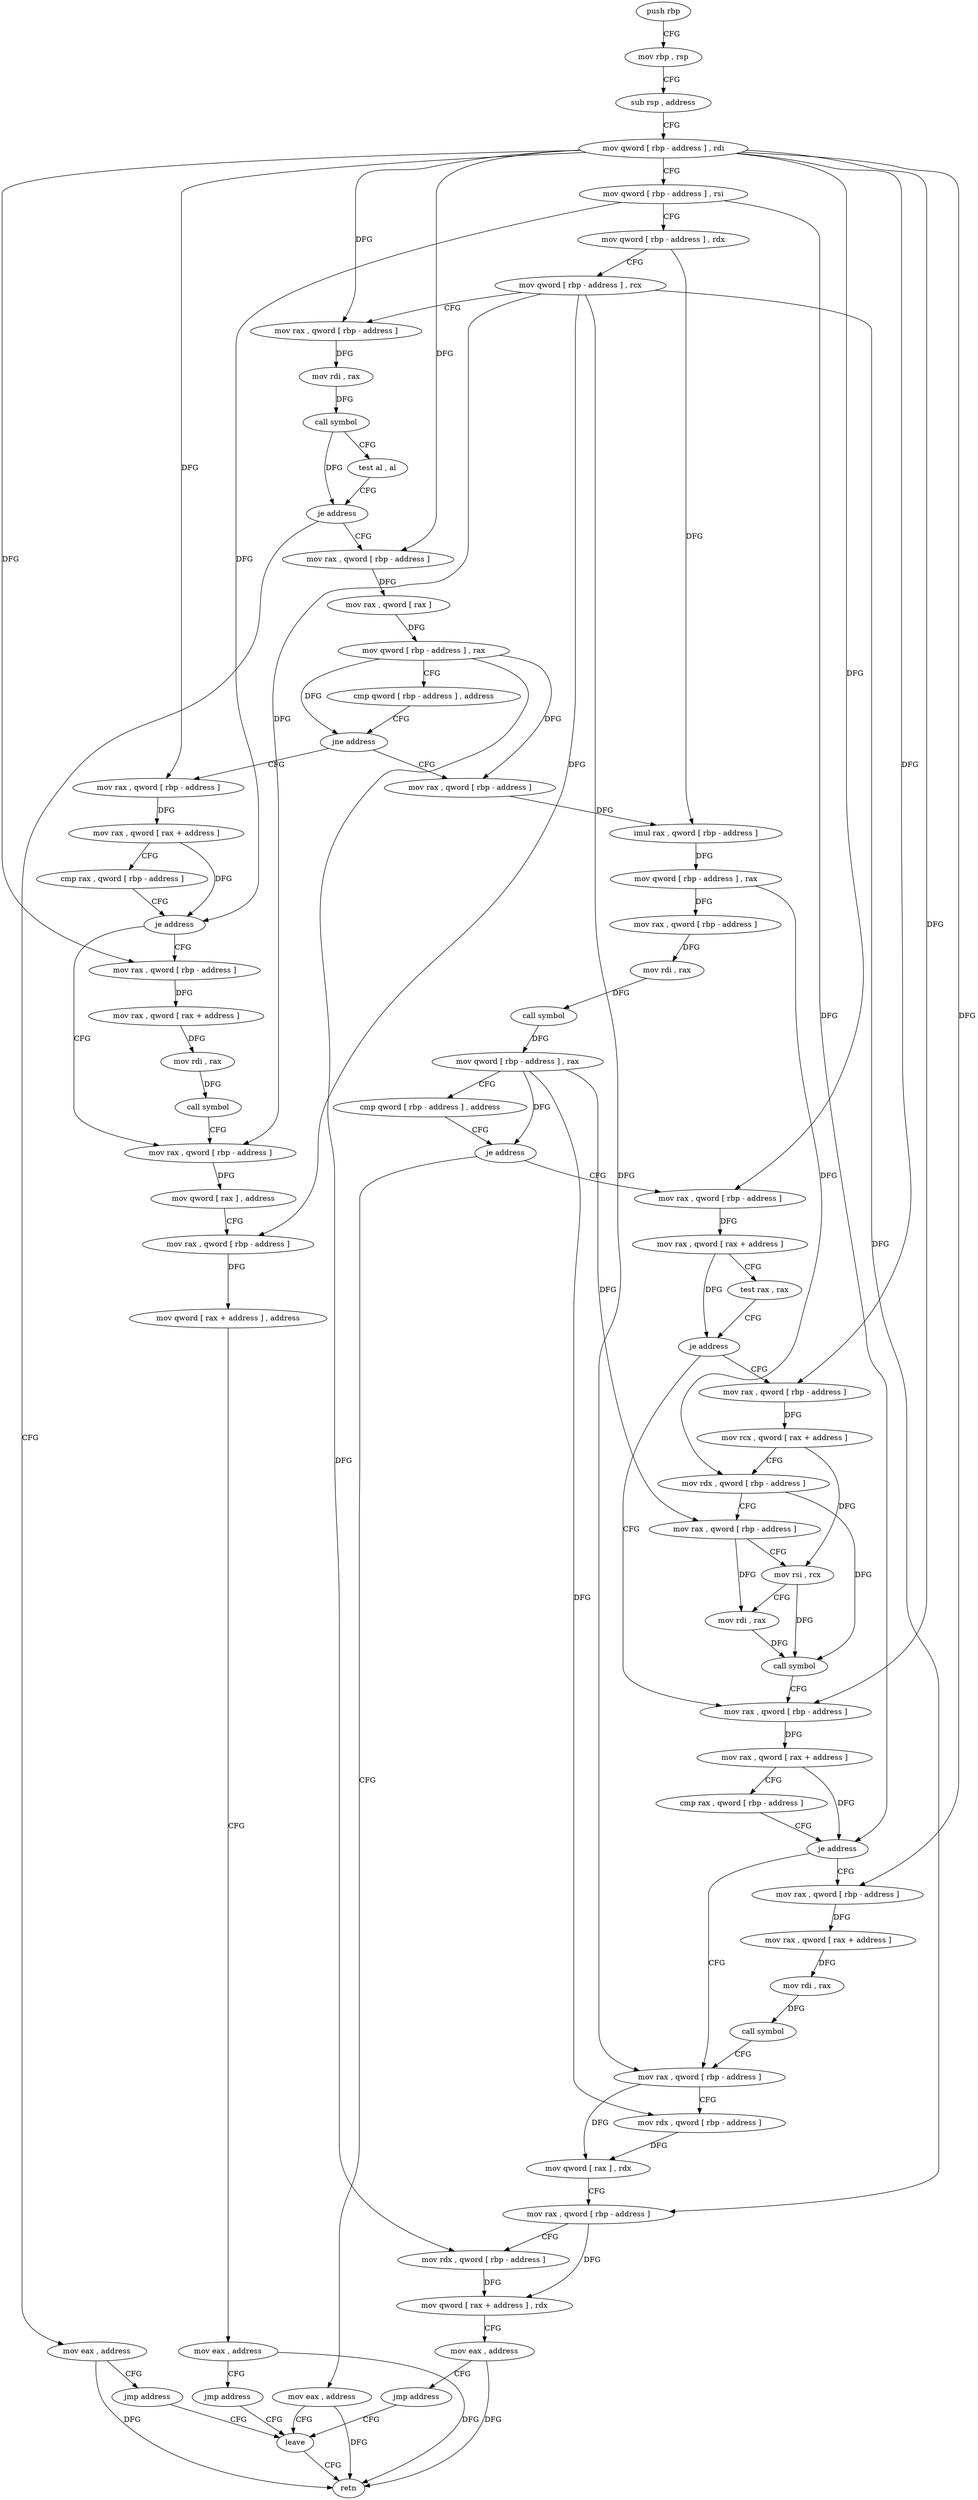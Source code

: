 digraph "func" {
"4493662" [label = "push rbp" ]
"4493663" [label = "mov rbp , rsp" ]
"4493666" [label = "sub rsp , address" ]
"4493670" [label = "mov qword [ rbp - address ] , rdi" ]
"4493674" [label = "mov qword [ rbp - address ] , rsi" ]
"4493678" [label = "mov qword [ rbp - address ] , rdx" ]
"4493682" [label = "mov qword [ rbp - address ] , rcx" ]
"4493686" [label = "mov rax , qword [ rbp - address ]" ]
"4493690" [label = "mov rdi , rax" ]
"4493693" [label = "call symbol" ]
"4493698" [label = "test al , al" ]
"4493700" [label = "je address" ]
"4493712" [label = "mov rax , qword [ rbp - address ]" ]
"4493702" [label = "mov eax , address" ]
"4493716" [label = "mov rax , qword [ rax ]" ]
"4493719" [label = "mov qword [ rbp - address ] , rax" ]
"4493723" [label = "cmp qword [ rbp - address ] , address" ]
"4493728" [label = "jne address" ]
"4493793" [label = "mov rax , qword [ rbp - address ]" ]
"4493730" [label = "mov rax , qword [ rbp - address ]" ]
"4493707" [label = "jmp address" ]
"4493934" [label = "leave" ]
"4493797" [label = "imul rax , qword [ rbp - address ]" ]
"4493802" [label = "mov qword [ rbp - address ] , rax" ]
"4493806" [label = "mov rax , qword [ rbp - address ]" ]
"4493810" [label = "mov rdi , rax" ]
"4493813" [label = "call symbol" ]
"4493818" [label = "mov qword [ rbp - address ] , rax" ]
"4493822" [label = "cmp qword [ rbp - address ] , address" ]
"4493827" [label = "je address" ]
"4493929" [label = "mov eax , address" ]
"4493829" [label = "mov rax , qword [ rbp - address ]" ]
"4493734" [label = "mov rax , qword [ rax + address ]" ]
"4493738" [label = "cmp rax , qword [ rbp - address ]" ]
"4493742" [label = "je address" ]
"4493760" [label = "mov rax , qword [ rbp - address ]" ]
"4493744" [label = "mov rax , qword [ rbp - address ]" ]
"4493935" [label = "retn" ]
"4493833" [label = "mov rax , qword [ rax + address ]" ]
"4493837" [label = "test rax , rax" ]
"4493840" [label = "je address" ]
"4493869" [label = "mov rax , qword [ rbp - address ]" ]
"4493842" [label = "mov rax , qword [ rbp - address ]" ]
"4493764" [label = "mov qword [ rax ] , address" ]
"4493771" [label = "mov rax , qword [ rbp - address ]" ]
"4493775" [label = "mov qword [ rax + address ] , address" ]
"4493783" [label = "mov eax , address" ]
"4493788" [label = "jmp address" ]
"4493748" [label = "mov rax , qword [ rax + address ]" ]
"4493752" [label = "mov rdi , rax" ]
"4493755" [label = "call symbol" ]
"4493873" [label = "mov rax , qword [ rax + address ]" ]
"4493877" [label = "cmp rax , qword [ rbp - address ]" ]
"4493881" [label = "je address" ]
"4493899" [label = "mov rax , qword [ rbp - address ]" ]
"4493883" [label = "mov rax , qword [ rbp - address ]" ]
"4493846" [label = "mov rcx , qword [ rax + address ]" ]
"4493850" [label = "mov rdx , qword [ rbp - address ]" ]
"4493854" [label = "mov rax , qword [ rbp - address ]" ]
"4493858" [label = "mov rsi , rcx" ]
"4493861" [label = "mov rdi , rax" ]
"4493864" [label = "call symbol" ]
"4493903" [label = "mov rdx , qword [ rbp - address ]" ]
"4493907" [label = "mov qword [ rax ] , rdx" ]
"4493910" [label = "mov rax , qword [ rbp - address ]" ]
"4493914" [label = "mov rdx , qword [ rbp - address ]" ]
"4493918" [label = "mov qword [ rax + address ] , rdx" ]
"4493922" [label = "mov eax , address" ]
"4493927" [label = "jmp address" ]
"4493887" [label = "mov rax , qword [ rax + address ]" ]
"4493891" [label = "mov rdi , rax" ]
"4493894" [label = "call symbol" ]
"4493662" -> "4493663" [ label = "CFG" ]
"4493663" -> "4493666" [ label = "CFG" ]
"4493666" -> "4493670" [ label = "CFG" ]
"4493670" -> "4493674" [ label = "CFG" ]
"4493670" -> "4493686" [ label = "DFG" ]
"4493670" -> "4493712" [ label = "DFG" ]
"4493670" -> "4493730" [ label = "DFG" ]
"4493670" -> "4493829" [ label = "DFG" ]
"4493670" -> "4493744" [ label = "DFG" ]
"4493670" -> "4493869" [ label = "DFG" ]
"4493670" -> "4493842" [ label = "DFG" ]
"4493670" -> "4493883" [ label = "DFG" ]
"4493674" -> "4493678" [ label = "CFG" ]
"4493674" -> "4493742" [ label = "DFG" ]
"4493674" -> "4493881" [ label = "DFG" ]
"4493678" -> "4493682" [ label = "CFG" ]
"4493678" -> "4493797" [ label = "DFG" ]
"4493682" -> "4493686" [ label = "CFG" ]
"4493682" -> "4493760" [ label = "DFG" ]
"4493682" -> "4493771" [ label = "DFG" ]
"4493682" -> "4493899" [ label = "DFG" ]
"4493682" -> "4493910" [ label = "DFG" ]
"4493686" -> "4493690" [ label = "DFG" ]
"4493690" -> "4493693" [ label = "DFG" ]
"4493693" -> "4493698" [ label = "CFG" ]
"4493693" -> "4493700" [ label = "DFG" ]
"4493698" -> "4493700" [ label = "CFG" ]
"4493700" -> "4493712" [ label = "CFG" ]
"4493700" -> "4493702" [ label = "CFG" ]
"4493712" -> "4493716" [ label = "DFG" ]
"4493702" -> "4493707" [ label = "CFG" ]
"4493702" -> "4493935" [ label = "DFG" ]
"4493716" -> "4493719" [ label = "DFG" ]
"4493719" -> "4493723" [ label = "CFG" ]
"4493719" -> "4493728" [ label = "DFG" ]
"4493719" -> "4493793" [ label = "DFG" ]
"4493719" -> "4493914" [ label = "DFG" ]
"4493723" -> "4493728" [ label = "CFG" ]
"4493728" -> "4493793" [ label = "CFG" ]
"4493728" -> "4493730" [ label = "CFG" ]
"4493793" -> "4493797" [ label = "DFG" ]
"4493730" -> "4493734" [ label = "DFG" ]
"4493707" -> "4493934" [ label = "CFG" ]
"4493934" -> "4493935" [ label = "CFG" ]
"4493797" -> "4493802" [ label = "DFG" ]
"4493802" -> "4493806" [ label = "DFG" ]
"4493802" -> "4493850" [ label = "DFG" ]
"4493806" -> "4493810" [ label = "DFG" ]
"4493810" -> "4493813" [ label = "DFG" ]
"4493813" -> "4493818" [ label = "DFG" ]
"4493818" -> "4493822" [ label = "CFG" ]
"4493818" -> "4493827" [ label = "DFG" ]
"4493818" -> "4493854" [ label = "DFG" ]
"4493818" -> "4493903" [ label = "DFG" ]
"4493822" -> "4493827" [ label = "CFG" ]
"4493827" -> "4493929" [ label = "CFG" ]
"4493827" -> "4493829" [ label = "CFG" ]
"4493929" -> "4493934" [ label = "CFG" ]
"4493929" -> "4493935" [ label = "DFG" ]
"4493829" -> "4493833" [ label = "DFG" ]
"4493734" -> "4493738" [ label = "CFG" ]
"4493734" -> "4493742" [ label = "DFG" ]
"4493738" -> "4493742" [ label = "CFG" ]
"4493742" -> "4493760" [ label = "CFG" ]
"4493742" -> "4493744" [ label = "CFG" ]
"4493760" -> "4493764" [ label = "DFG" ]
"4493744" -> "4493748" [ label = "DFG" ]
"4493833" -> "4493837" [ label = "CFG" ]
"4493833" -> "4493840" [ label = "DFG" ]
"4493837" -> "4493840" [ label = "CFG" ]
"4493840" -> "4493869" [ label = "CFG" ]
"4493840" -> "4493842" [ label = "CFG" ]
"4493869" -> "4493873" [ label = "DFG" ]
"4493842" -> "4493846" [ label = "DFG" ]
"4493764" -> "4493771" [ label = "CFG" ]
"4493771" -> "4493775" [ label = "DFG" ]
"4493775" -> "4493783" [ label = "CFG" ]
"4493783" -> "4493788" [ label = "CFG" ]
"4493783" -> "4493935" [ label = "DFG" ]
"4493788" -> "4493934" [ label = "CFG" ]
"4493748" -> "4493752" [ label = "DFG" ]
"4493752" -> "4493755" [ label = "DFG" ]
"4493755" -> "4493760" [ label = "CFG" ]
"4493873" -> "4493877" [ label = "CFG" ]
"4493873" -> "4493881" [ label = "DFG" ]
"4493877" -> "4493881" [ label = "CFG" ]
"4493881" -> "4493899" [ label = "CFG" ]
"4493881" -> "4493883" [ label = "CFG" ]
"4493899" -> "4493903" [ label = "CFG" ]
"4493899" -> "4493907" [ label = "DFG" ]
"4493883" -> "4493887" [ label = "DFG" ]
"4493846" -> "4493850" [ label = "CFG" ]
"4493846" -> "4493858" [ label = "DFG" ]
"4493850" -> "4493854" [ label = "CFG" ]
"4493850" -> "4493864" [ label = "DFG" ]
"4493854" -> "4493858" [ label = "CFG" ]
"4493854" -> "4493861" [ label = "DFG" ]
"4493858" -> "4493861" [ label = "CFG" ]
"4493858" -> "4493864" [ label = "DFG" ]
"4493861" -> "4493864" [ label = "DFG" ]
"4493864" -> "4493869" [ label = "CFG" ]
"4493903" -> "4493907" [ label = "DFG" ]
"4493907" -> "4493910" [ label = "CFG" ]
"4493910" -> "4493914" [ label = "CFG" ]
"4493910" -> "4493918" [ label = "DFG" ]
"4493914" -> "4493918" [ label = "DFG" ]
"4493918" -> "4493922" [ label = "CFG" ]
"4493922" -> "4493927" [ label = "CFG" ]
"4493922" -> "4493935" [ label = "DFG" ]
"4493927" -> "4493934" [ label = "CFG" ]
"4493887" -> "4493891" [ label = "DFG" ]
"4493891" -> "4493894" [ label = "DFG" ]
"4493894" -> "4493899" [ label = "CFG" ]
}
